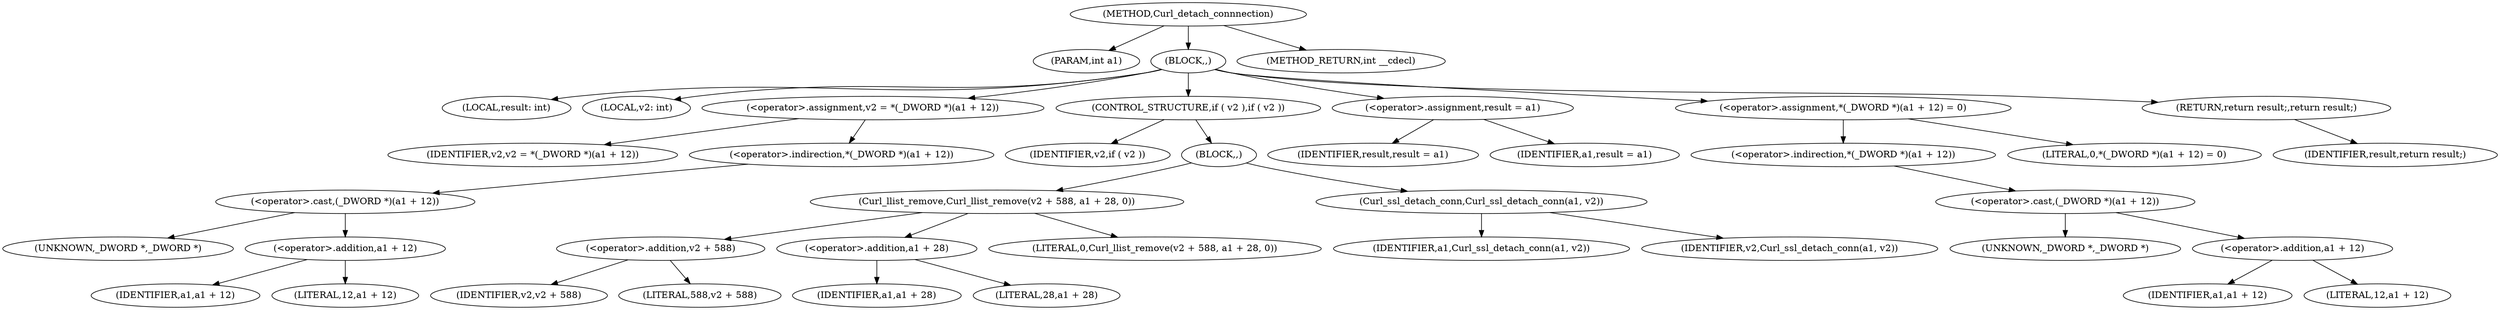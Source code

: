 digraph Curl_detach_connnection {  
"1000103" [label = "(METHOD,Curl_detach_connnection)" ]
"1000104" [label = "(PARAM,int a1)" ]
"1000105" [label = "(BLOCK,,)" ]
"1000106" [label = "(LOCAL,result: int)" ]
"1000107" [label = "(LOCAL,v2: int)" ]
"1000108" [label = "(<operator>.assignment,v2 = *(_DWORD *)(a1 + 12))" ]
"1000109" [label = "(IDENTIFIER,v2,v2 = *(_DWORD *)(a1 + 12))" ]
"1000110" [label = "(<operator>.indirection,*(_DWORD *)(a1 + 12))" ]
"1000111" [label = "(<operator>.cast,(_DWORD *)(a1 + 12))" ]
"1000112" [label = "(UNKNOWN,_DWORD *,_DWORD *)" ]
"1000113" [label = "(<operator>.addition,a1 + 12)" ]
"1000114" [label = "(IDENTIFIER,a1,a1 + 12)" ]
"1000115" [label = "(LITERAL,12,a1 + 12)" ]
"1000116" [label = "(CONTROL_STRUCTURE,if ( v2 ),if ( v2 ))" ]
"1000117" [label = "(IDENTIFIER,v2,if ( v2 ))" ]
"1000118" [label = "(BLOCK,,)" ]
"1000119" [label = "(Curl_llist_remove,Curl_llist_remove(v2 + 588, a1 + 28, 0))" ]
"1000120" [label = "(<operator>.addition,v2 + 588)" ]
"1000121" [label = "(IDENTIFIER,v2,v2 + 588)" ]
"1000122" [label = "(LITERAL,588,v2 + 588)" ]
"1000123" [label = "(<operator>.addition,a1 + 28)" ]
"1000124" [label = "(IDENTIFIER,a1,a1 + 28)" ]
"1000125" [label = "(LITERAL,28,a1 + 28)" ]
"1000126" [label = "(LITERAL,0,Curl_llist_remove(v2 + 588, a1 + 28, 0))" ]
"1000127" [label = "(Curl_ssl_detach_conn,Curl_ssl_detach_conn(a1, v2))" ]
"1000128" [label = "(IDENTIFIER,a1,Curl_ssl_detach_conn(a1, v2))" ]
"1000129" [label = "(IDENTIFIER,v2,Curl_ssl_detach_conn(a1, v2))" ]
"1000130" [label = "(<operator>.assignment,result = a1)" ]
"1000131" [label = "(IDENTIFIER,result,result = a1)" ]
"1000132" [label = "(IDENTIFIER,a1,result = a1)" ]
"1000133" [label = "(<operator>.assignment,*(_DWORD *)(a1 + 12) = 0)" ]
"1000134" [label = "(<operator>.indirection,*(_DWORD *)(a1 + 12))" ]
"1000135" [label = "(<operator>.cast,(_DWORD *)(a1 + 12))" ]
"1000136" [label = "(UNKNOWN,_DWORD *,_DWORD *)" ]
"1000137" [label = "(<operator>.addition,a1 + 12)" ]
"1000138" [label = "(IDENTIFIER,a1,a1 + 12)" ]
"1000139" [label = "(LITERAL,12,a1 + 12)" ]
"1000140" [label = "(LITERAL,0,*(_DWORD *)(a1 + 12) = 0)" ]
"1000141" [label = "(RETURN,return result;,return result;)" ]
"1000142" [label = "(IDENTIFIER,result,return result;)" ]
"1000143" [label = "(METHOD_RETURN,int __cdecl)" ]
  "1000103" -> "1000104" 
  "1000103" -> "1000105" 
  "1000103" -> "1000143" 
  "1000105" -> "1000106" 
  "1000105" -> "1000107" 
  "1000105" -> "1000108" 
  "1000105" -> "1000116" 
  "1000105" -> "1000130" 
  "1000105" -> "1000133" 
  "1000105" -> "1000141" 
  "1000108" -> "1000109" 
  "1000108" -> "1000110" 
  "1000110" -> "1000111" 
  "1000111" -> "1000112" 
  "1000111" -> "1000113" 
  "1000113" -> "1000114" 
  "1000113" -> "1000115" 
  "1000116" -> "1000117" 
  "1000116" -> "1000118" 
  "1000118" -> "1000119" 
  "1000118" -> "1000127" 
  "1000119" -> "1000120" 
  "1000119" -> "1000123" 
  "1000119" -> "1000126" 
  "1000120" -> "1000121" 
  "1000120" -> "1000122" 
  "1000123" -> "1000124" 
  "1000123" -> "1000125" 
  "1000127" -> "1000128" 
  "1000127" -> "1000129" 
  "1000130" -> "1000131" 
  "1000130" -> "1000132" 
  "1000133" -> "1000134" 
  "1000133" -> "1000140" 
  "1000134" -> "1000135" 
  "1000135" -> "1000136" 
  "1000135" -> "1000137" 
  "1000137" -> "1000138" 
  "1000137" -> "1000139" 
  "1000141" -> "1000142" 
}
